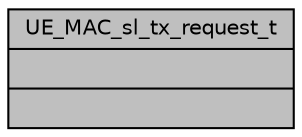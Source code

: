 digraph "UE_MAC_sl_tx_request_t"
{
 // LATEX_PDF_SIZE
  edge [fontname="Helvetica",fontsize="10",labelfontname="Helvetica",labelfontsize="10"];
  node [fontname="Helvetica",fontsize="10",shape=record];
  Node1 [label="{UE_MAC_sl_tx_request_t\n||}",height=0.2,width=0.4,color="black", fillcolor="grey75", style="filled", fontcolor="black",tooltip=" "];
}
